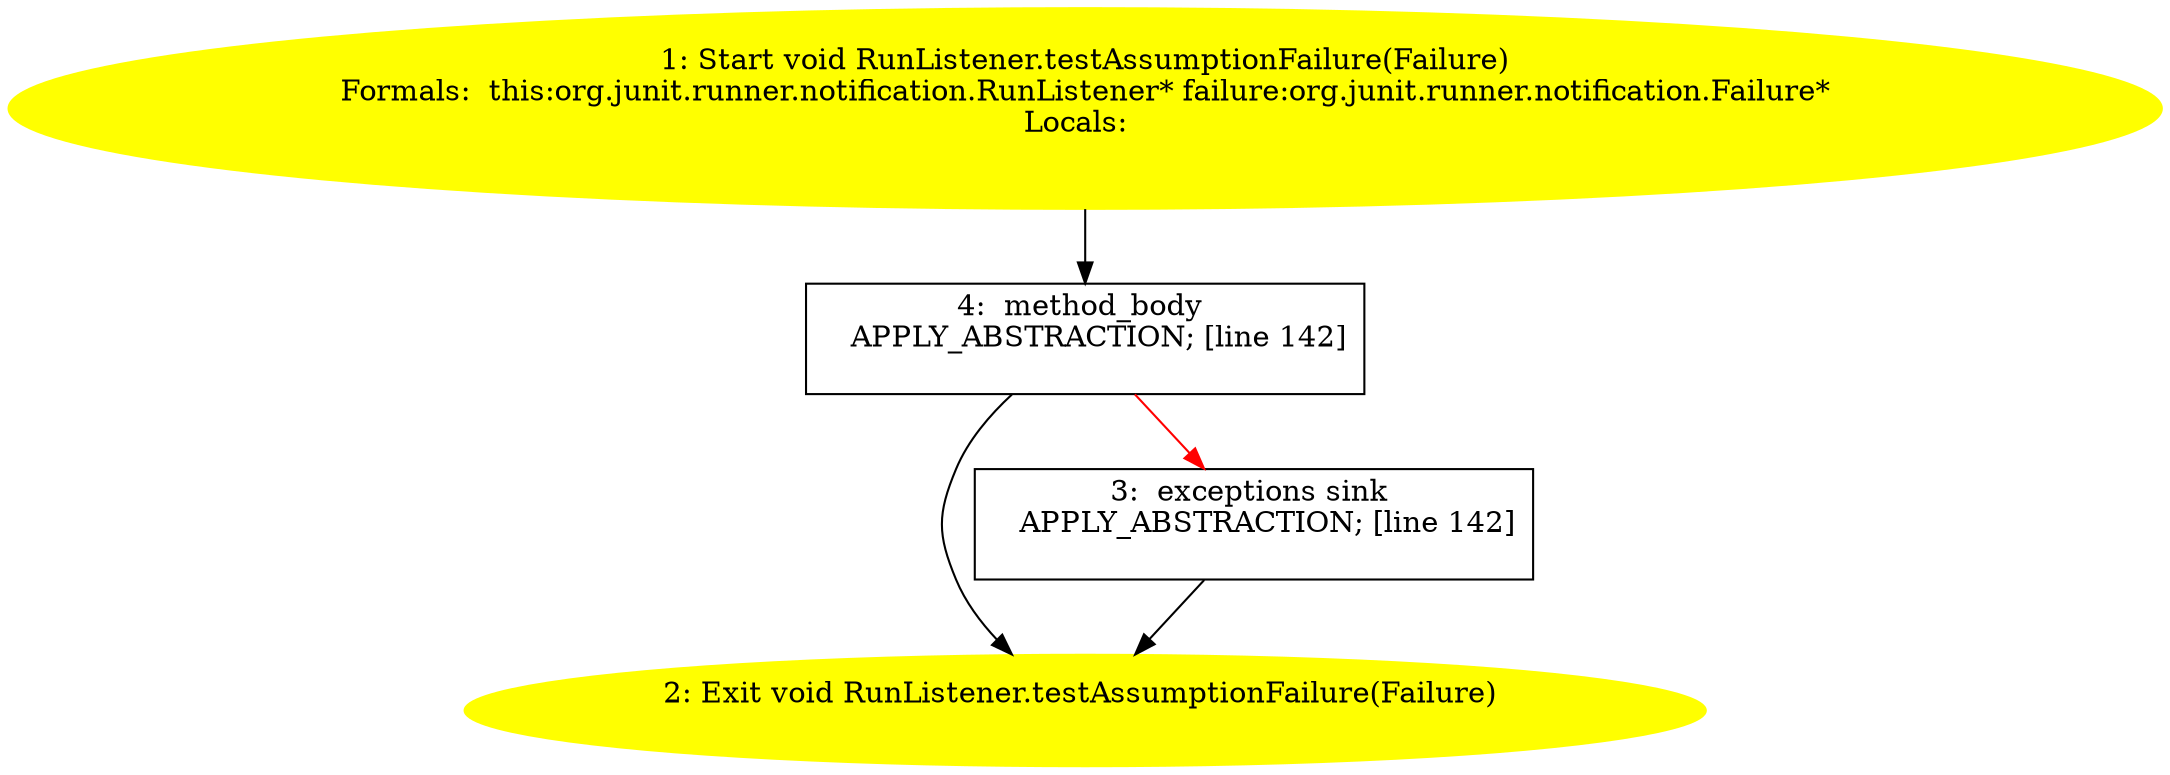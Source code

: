 /* @generated */
digraph cfg {
"org.junit.runner.notification.RunListener.testAssumptionFailure(org.junit.runner.notification.Failur.00c05be958b1aa37b756284a3690328b_1" [label="1: Start void RunListener.testAssumptionFailure(Failure)\nFormals:  this:org.junit.runner.notification.RunListener* failure:org.junit.runner.notification.Failure*\nLocals:  \n  " color=yellow style=filled]
	

	 "org.junit.runner.notification.RunListener.testAssumptionFailure(org.junit.runner.notification.Failur.00c05be958b1aa37b756284a3690328b_1" -> "org.junit.runner.notification.RunListener.testAssumptionFailure(org.junit.runner.notification.Failur.00c05be958b1aa37b756284a3690328b_4" ;
"org.junit.runner.notification.RunListener.testAssumptionFailure(org.junit.runner.notification.Failur.00c05be958b1aa37b756284a3690328b_2" [label="2: Exit void RunListener.testAssumptionFailure(Failure) \n  " color=yellow style=filled]
	

"org.junit.runner.notification.RunListener.testAssumptionFailure(org.junit.runner.notification.Failur.00c05be958b1aa37b756284a3690328b_3" [label="3:  exceptions sink \n   APPLY_ABSTRACTION; [line 142]\n " shape="box"]
	

	 "org.junit.runner.notification.RunListener.testAssumptionFailure(org.junit.runner.notification.Failur.00c05be958b1aa37b756284a3690328b_3" -> "org.junit.runner.notification.RunListener.testAssumptionFailure(org.junit.runner.notification.Failur.00c05be958b1aa37b756284a3690328b_2" ;
"org.junit.runner.notification.RunListener.testAssumptionFailure(org.junit.runner.notification.Failur.00c05be958b1aa37b756284a3690328b_4" [label="4:  method_body \n   APPLY_ABSTRACTION; [line 142]\n " shape="box"]
	

	 "org.junit.runner.notification.RunListener.testAssumptionFailure(org.junit.runner.notification.Failur.00c05be958b1aa37b756284a3690328b_4" -> "org.junit.runner.notification.RunListener.testAssumptionFailure(org.junit.runner.notification.Failur.00c05be958b1aa37b756284a3690328b_2" ;
	 "org.junit.runner.notification.RunListener.testAssumptionFailure(org.junit.runner.notification.Failur.00c05be958b1aa37b756284a3690328b_4" -> "org.junit.runner.notification.RunListener.testAssumptionFailure(org.junit.runner.notification.Failur.00c05be958b1aa37b756284a3690328b_3" [color="red" ];
}
